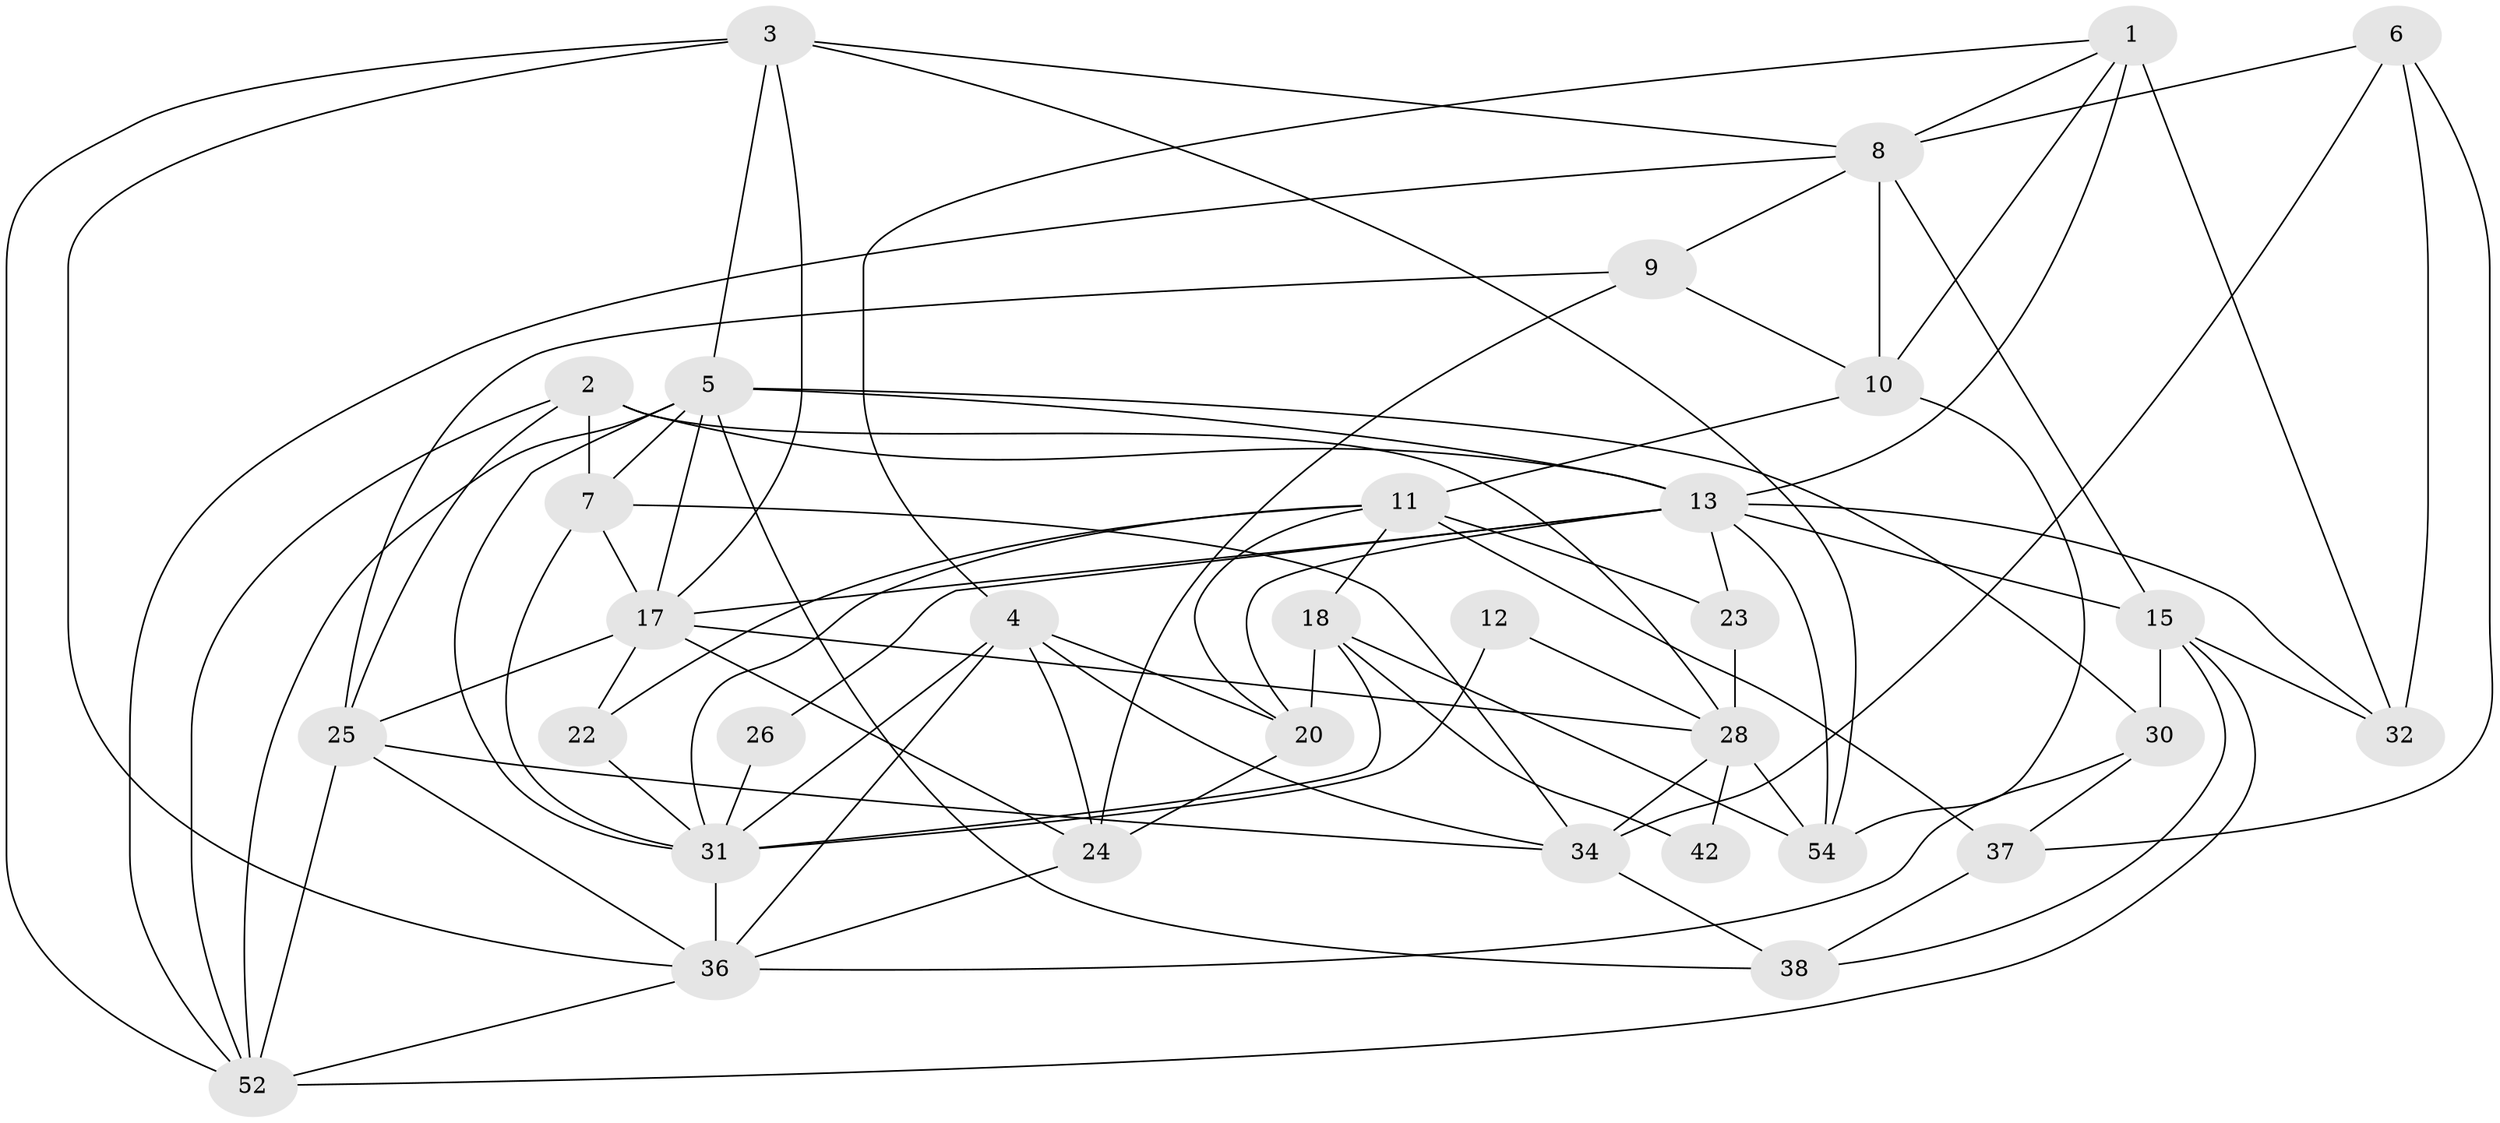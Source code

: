 // Generated by graph-tools (version 1.1) at 2025/52/02/27/25 19:52:01]
// undirected, 33 vertices, 88 edges
graph export_dot {
graph [start="1"]
  node [color=gray90,style=filled];
  1 [super="+43"];
  2;
  3 [super="+56"];
  4 [super="+27"];
  5 [super="+41"];
  6;
  7 [super="+21"];
  8 [super="+16"];
  9 [super="+44"];
  10 [super="+29"];
  11 [super="+19"];
  12;
  13 [super="+14"];
  15 [super="+50"];
  17 [super="+46"];
  18 [super="+40"];
  20 [super="+48"];
  22;
  23;
  24 [super="+57"];
  25 [super="+39"];
  26;
  28 [super="+51"];
  30;
  31 [super="+33"];
  32 [super="+35"];
  34 [super="+47"];
  36 [super="+45"];
  37 [super="+49"];
  38;
  42;
  52 [super="+53"];
  54 [super="+55"];
  1 -- 4;
  1 -- 8;
  1 -- 10;
  1 -- 13;
  1 -- 32 [weight=2];
  2 -- 52;
  2 -- 13;
  2 -- 25;
  2 -- 28;
  2 -- 7;
  3 -- 52;
  3 -- 54;
  3 -- 8;
  3 -- 36;
  3 -- 5;
  3 -- 17;
  4 -- 36;
  4 -- 24;
  4 -- 34;
  4 -- 31;
  4 -- 20;
  5 -- 17;
  5 -- 7;
  5 -- 38;
  5 -- 52;
  5 -- 13;
  5 -- 30;
  5 -- 31;
  6 -- 37;
  6 -- 8;
  6 -- 34;
  6 -- 32;
  7 -- 34;
  7 -- 31;
  7 -- 17;
  8 -- 9;
  8 -- 10;
  8 -- 15;
  8 -- 52;
  9 -- 24;
  9 -- 25;
  9 -- 10;
  10 -- 54;
  10 -- 11;
  11 -- 20;
  11 -- 31;
  11 -- 37 [weight=2];
  11 -- 22;
  11 -- 23;
  11 -- 18;
  12 -- 28;
  12 -- 31;
  13 -- 20;
  13 -- 23;
  13 -- 17;
  13 -- 54;
  13 -- 26;
  13 -- 15;
  13 -- 32;
  15 -- 32;
  15 -- 52;
  15 -- 38;
  15 -- 30;
  17 -- 22;
  17 -- 25;
  17 -- 24;
  17 -- 28;
  18 -- 42;
  18 -- 20;
  18 -- 54;
  18 -- 31;
  20 -- 24;
  22 -- 31;
  23 -- 28;
  24 -- 36;
  25 -- 52;
  25 -- 34;
  25 -- 36;
  26 -- 31;
  28 -- 42;
  28 -- 54;
  28 -- 34;
  30 -- 36;
  30 -- 37;
  31 -- 36;
  34 -- 38;
  36 -- 52;
  37 -- 38;
}
